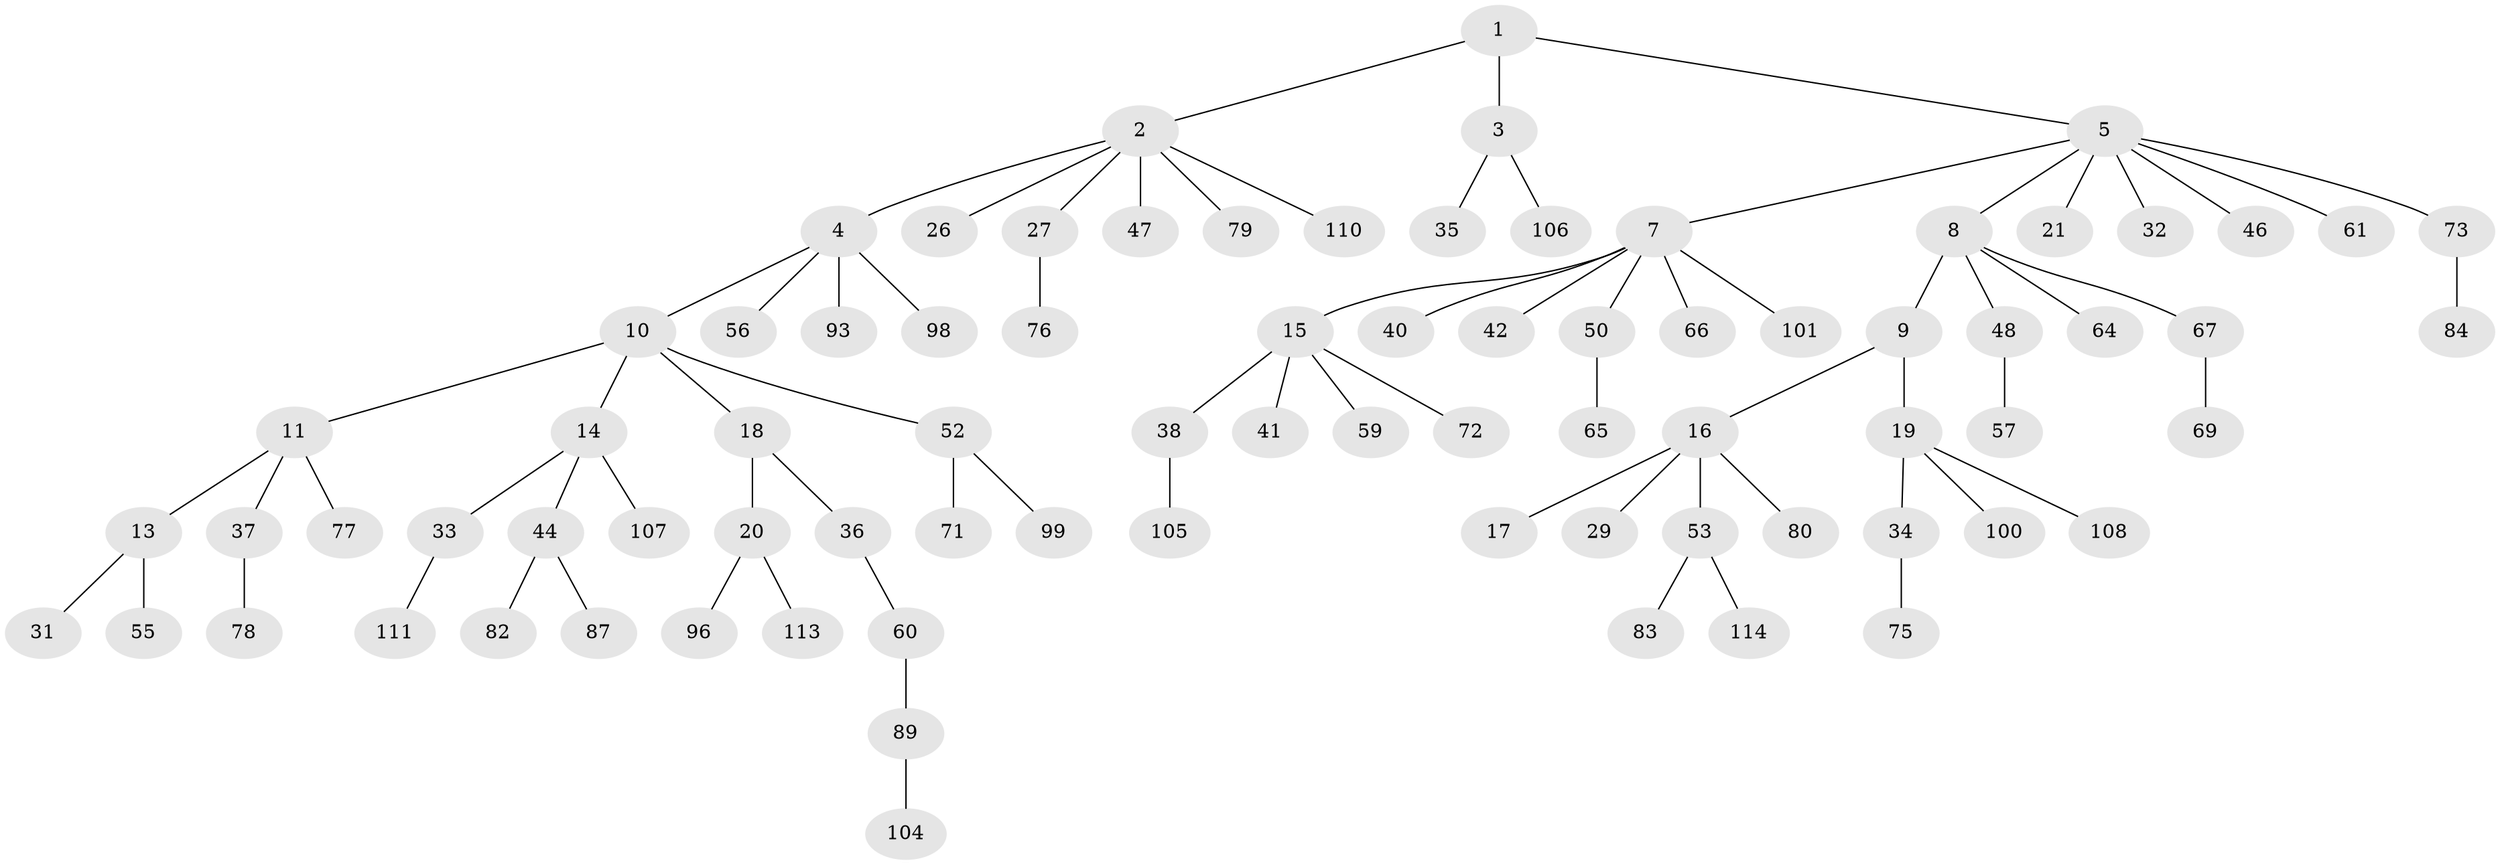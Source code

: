 // Generated by graph-tools (version 1.1) at 2025/52/02/27/25 19:52:13]
// undirected, 80 vertices, 79 edges
graph export_dot {
graph [start="1"]
  node [color=gray90,style=filled];
  1;
  2 [super="+68"];
  3 [super="+62"];
  4 [super="+91"];
  5 [super="+6"];
  7 [super="+12"];
  8 [super="+39"];
  9 [super="+58"];
  10 [super="+95"];
  11 [super="+30"];
  13 [super="+94"];
  14 [super="+25"];
  15 [super="+28"];
  16 [super="+24"];
  17 [super="+45"];
  18;
  19 [super="+22"];
  20 [super="+43"];
  21 [super="+23"];
  26;
  27 [super="+70"];
  29;
  31 [super="+112"];
  32;
  33 [super="+51"];
  34;
  35 [super="+109"];
  36 [super="+103"];
  37 [super="+97"];
  38 [super="+49"];
  40;
  41;
  42;
  44 [super="+74"];
  46;
  47;
  48 [super="+92"];
  50;
  52 [super="+54"];
  53 [super="+63"];
  55;
  56;
  57 [super="+85"];
  59 [super="+88"];
  60;
  61;
  64;
  65;
  66;
  67;
  69;
  71;
  72;
  73 [super="+81"];
  75 [super="+102"];
  76;
  77;
  78;
  79;
  80;
  82;
  83 [super="+86"];
  84;
  87;
  89 [super="+90"];
  93;
  96;
  98;
  99;
  100;
  101;
  104;
  105;
  106;
  107;
  108;
  110;
  111;
  113;
  114;
  1 -- 2;
  1 -- 3;
  1 -- 5;
  2 -- 4;
  2 -- 26;
  2 -- 27;
  2 -- 47;
  2 -- 79;
  2 -- 110;
  3 -- 35;
  3 -- 106;
  4 -- 10;
  4 -- 56;
  4 -- 93;
  4 -- 98;
  5 -- 7;
  5 -- 21;
  5 -- 32;
  5 -- 46;
  5 -- 73;
  5 -- 8;
  5 -- 61;
  7 -- 42;
  7 -- 50;
  7 -- 66;
  7 -- 101;
  7 -- 40;
  7 -- 15;
  8 -- 9;
  8 -- 48;
  8 -- 64;
  8 -- 67;
  9 -- 16;
  9 -- 19;
  10 -- 11;
  10 -- 14;
  10 -- 18;
  10 -- 52;
  11 -- 13;
  11 -- 37;
  11 -- 77;
  13 -- 31;
  13 -- 55;
  14 -- 33;
  14 -- 107;
  14 -- 44;
  15 -- 41;
  15 -- 59;
  15 -- 72;
  15 -- 38;
  16 -- 17;
  16 -- 53;
  16 -- 80;
  16 -- 29;
  18 -- 20;
  18 -- 36;
  19 -- 100;
  19 -- 108;
  19 -- 34;
  20 -- 96;
  20 -- 113;
  27 -- 76;
  33 -- 111;
  34 -- 75;
  36 -- 60;
  37 -- 78;
  38 -- 105;
  44 -- 87;
  44 -- 82;
  48 -- 57;
  50 -- 65;
  52 -- 99;
  52 -- 71;
  53 -- 83;
  53 -- 114;
  60 -- 89;
  67 -- 69;
  73 -- 84;
  89 -- 104;
}
